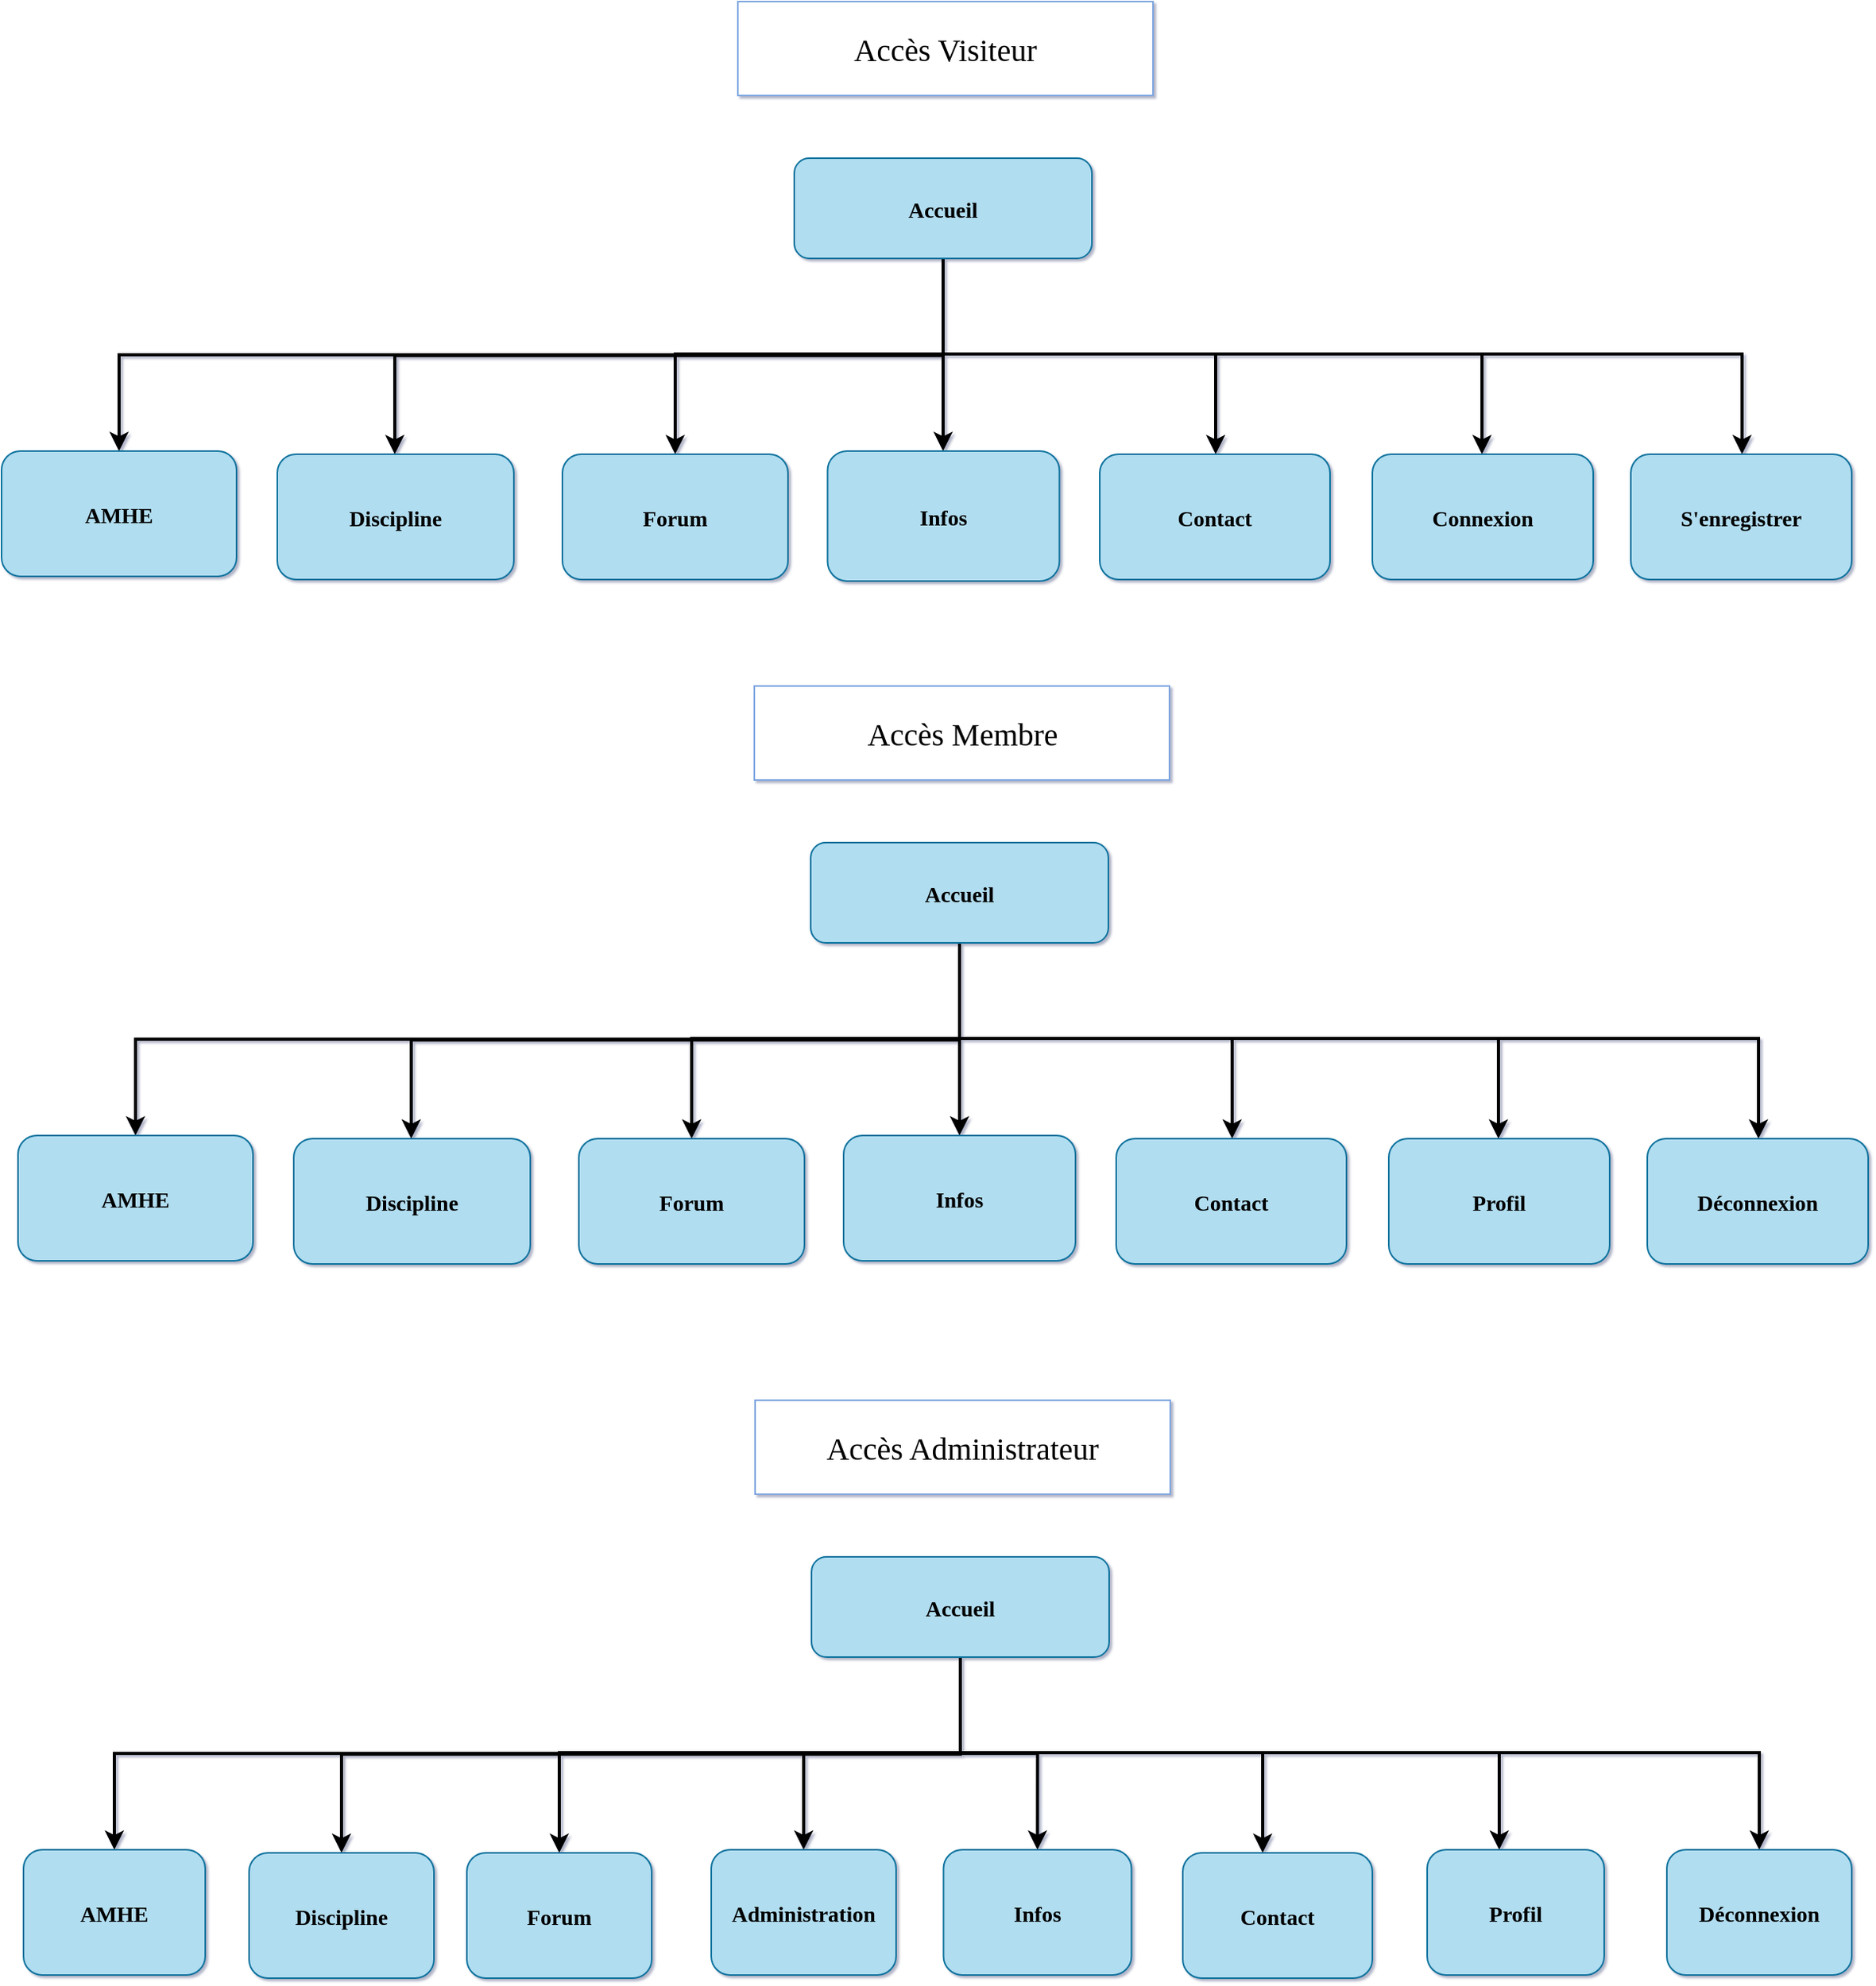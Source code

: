 <mxfile version="13.7.4" type="github">
  <diagram name="Page-1" id="2c0d36ab-eaac-3732-788b-9136903baeff">
    <mxGraphModel dx="1378" dy="751" grid="0" gridSize="10" guides="1" tooltips="1" connect="1" arrows="1" fold="1" page="1" pageScale="1.5" pageWidth="827" pageHeight="1169" background="#ffffff" math="0" shadow="1">
      <root>
        <mxCell id="0" />
        <mxCell id="1" parent="0" />
        <mxCell id="3DmUJjg0_myh0XN7VByz-149" style="edgeStyle=orthogonalEdgeStyle;rounded=0;orthogonalLoop=1;jettySize=auto;html=1;strokeWidth=2;" edge="1" parent="1" source="2" target="10">
          <mxGeometry relative="1" as="geometry">
            <Array as="points">
              <mxPoint x="620" y="261" />
              <mxPoint x="620" y="261" />
            </Array>
          </mxGeometry>
        </mxCell>
        <mxCell id="3DmUJjg0_myh0XN7VByz-158" style="edgeStyle=orthogonalEdgeStyle;rounded=0;sketch=0;jumpStyle=none;orthogonalLoop=1;jettySize=auto;html=1;shadow=0;strokeWidth=2;" edge="1" parent="1" source="2" target="3DmUJjg0_myh0XN7VByz-123">
          <mxGeometry relative="1" as="geometry">
            <Array as="points">
              <mxPoint x="620" y="260" />
              <mxPoint x="449" y="260" />
            </Array>
          </mxGeometry>
        </mxCell>
        <mxCell id="3DmUJjg0_myh0XN7VByz-159" style="edgeStyle=orthogonalEdgeStyle;rounded=0;sketch=0;jumpStyle=none;orthogonalLoop=1;jettySize=auto;html=1;shadow=0;strokeWidth=2;" edge="1" parent="1" source="2" target="12">
          <mxGeometry relative="1" as="geometry">
            <Array as="points">
              <mxPoint x="620" y="261" />
              <mxPoint x="270" y="261" />
            </Array>
          </mxGeometry>
        </mxCell>
        <mxCell id="3DmUJjg0_myh0XN7VByz-160" style="edgeStyle=orthogonalEdgeStyle;rounded=0;sketch=0;jumpStyle=none;orthogonalLoop=1;jettySize=auto;html=1;exitX=0.5;exitY=1;exitDx=0;exitDy=0;shadow=0;strokeWidth=2;" edge="1" parent="1" source="2" target="13">
          <mxGeometry relative="1" as="geometry" />
        </mxCell>
        <mxCell id="3DmUJjg0_myh0XN7VByz-161" style="edgeStyle=orthogonalEdgeStyle;rounded=0;sketch=0;jumpStyle=none;orthogonalLoop=1;jettySize=auto;html=1;shadow=0;strokeWidth=2;" edge="1" parent="1" source="2" target="4">
          <mxGeometry relative="1" as="geometry">
            <Array as="points">
              <mxPoint x="620" y="260" />
              <mxPoint x="794" y="260" />
            </Array>
          </mxGeometry>
        </mxCell>
        <mxCell id="3DmUJjg0_myh0XN7VByz-162" style="edgeStyle=orthogonalEdgeStyle;rounded=0;sketch=0;jumpStyle=none;orthogonalLoop=1;jettySize=auto;html=1;shadow=0;strokeWidth=2;" edge="1" parent="1" source="2" target="3DmUJjg0_myh0XN7VByz-141">
          <mxGeometry relative="1" as="geometry">
            <Array as="points">
              <mxPoint x="620" y="260" />
              <mxPoint x="964" y="260" />
            </Array>
          </mxGeometry>
        </mxCell>
        <mxCell id="3DmUJjg0_myh0XN7VByz-163" style="edgeStyle=orthogonalEdgeStyle;rounded=0;sketch=0;jumpStyle=none;orthogonalLoop=1;jettySize=auto;html=1;shadow=0;strokeWidth=2;" edge="1" parent="1" source="2" target="3DmUJjg0_myh0XN7VByz-142">
          <mxGeometry relative="1" as="geometry">
            <Array as="points">
              <mxPoint x="620" y="260" />
              <mxPoint x="1130" y="260" />
            </Array>
          </mxGeometry>
        </mxCell>
        <mxCell id="2" value="Accueil" style="rounded=1;fillColor=#b1ddf0;strokeColor=#10739e;fontStyle=1;fontFamily=Tahoma;fontSize=14;" parent="1" vertex="1">
          <mxGeometry x="525" y="135" width="190" height="64" as="geometry" />
        </mxCell>
        <mxCell id="4" value="Contact" style="rounded=1;fillColor=#b1ddf0;strokeColor=#10739e;fontStyle=1;fontFamily=Tahoma;fontSize=14" parent="1" vertex="1">
          <mxGeometry x="720" y="324" width="147" height="80" as="geometry" />
        </mxCell>
        <mxCell id="10" value="Infos" style="rounded=1;fillColor=#b1ddf0;strokeColor=#10739e;fontStyle=1;fontFamily=Tahoma;fontSize=14" parent="1" vertex="1">
          <mxGeometry x="546.25" y="322" width="148" height="83" as="geometry" />
        </mxCell>
        <mxCell id="12" value="Discipline" style="rounded=1;fillColor=#b1ddf0;strokeColor=#10739e;fontStyle=1;fontFamily=Tahoma;fontSize=14" parent="1" vertex="1">
          <mxGeometry x="195" y="324" width="151" height="80" as="geometry" />
        </mxCell>
        <mxCell id="13" value="AMHE" style="rounded=1;fillColor=#b1ddf0;strokeColor=#10739e;fontStyle=1;fontFamily=Tahoma;fontSize=14" parent="1" vertex="1">
          <mxGeometry x="19" y="322" width="150" height="80" as="geometry" />
        </mxCell>
        <mxCell id="3DmUJjg0_myh0XN7VByz-123" value="Forum" style="rounded=1;fillColor=#b1ddf0;strokeColor=#10739e;fontStyle=1;fontFamily=Tahoma;fontSize=14" vertex="1" parent="1">
          <mxGeometry x="377" y="324" width="144" height="80" as="geometry" />
        </mxCell>
        <mxCell id="3DmUJjg0_myh0XN7VByz-141" value="Connexion" style="rounded=1;fillColor=#b1ddf0;strokeColor=#10739e;fontStyle=1;fontFamily=Tahoma;fontSize=14" vertex="1" parent="1">
          <mxGeometry x="894" y="324" width="141" height="80" as="geometry" />
        </mxCell>
        <mxCell id="3DmUJjg0_myh0XN7VByz-142" value="S&#39;enregistrer" style="rounded=1;fillColor=#b1ddf0;strokeColor=#10739e;fontStyle=1;fontFamily=Tahoma;fontSize=14" vertex="1" parent="1">
          <mxGeometry x="1059" y="324" width="141" height="80" as="geometry" />
        </mxCell>
        <mxCell id="3DmUJjg0_myh0XN7VByz-164" value="&lt;font style=&quot;font-size: 20px&quot; face=&quot;Comic Sans MS&quot;&gt;Accès Visiteur&lt;/font&gt;" style="rounded=0;whiteSpace=wrap;html=1;strokeColor=#7EA6E0;" vertex="1" parent="1">
          <mxGeometry x="489" y="35" width="265" height="60" as="geometry" />
        </mxCell>
        <mxCell id="3DmUJjg0_myh0XN7VByz-165" style="edgeStyle=orthogonalEdgeStyle;rounded=0;orthogonalLoop=1;jettySize=auto;html=1;strokeWidth=2;" edge="1" parent="1" source="3DmUJjg0_myh0XN7VByz-172" target="3DmUJjg0_myh0XN7VByz-174">
          <mxGeometry relative="1" as="geometry">
            <Array as="points">
              <mxPoint x="630.5" y="698" />
              <mxPoint x="630.5" y="698" />
            </Array>
          </mxGeometry>
        </mxCell>
        <mxCell id="3DmUJjg0_myh0XN7VByz-166" style="edgeStyle=orthogonalEdgeStyle;rounded=0;sketch=0;jumpStyle=none;orthogonalLoop=1;jettySize=auto;html=1;shadow=0;strokeWidth=2;" edge="1" parent="1" source="3DmUJjg0_myh0XN7VByz-172" target="3DmUJjg0_myh0XN7VByz-177">
          <mxGeometry relative="1" as="geometry">
            <Array as="points">
              <mxPoint x="630.5" y="697" />
              <mxPoint x="459.5" y="697" />
            </Array>
          </mxGeometry>
        </mxCell>
        <mxCell id="3DmUJjg0_myh0XN7VByz-167" style="edgeStyle=orthogonalEdgeStyle;rounded=0;sketch=0;jumpStyle=none;orthogonalLoop=1;jettySize=auto;html=1;shadow=0;strokeWidth=2;" edge="1" parent="1" source="3DmUJjg0_myh0XN7VByz-172" target="3DmUJjg0_myh0XN7VByz-175">
          <mxGeometry relative="1" as="geometry">
            <Array as="points">
              <mxPoint x="630.5" y="698" />
              <mxPoint x="280.5" y="698" />
            </Array>
          </mxGeometry>
        </mxCell>
        <mxCell id="3DmUJjg0_myh0XN7VByz-168" style="edgeStyle=orthogonalEdgeStyle;rounded=0;sketch=0;jumpStyle=none;orthogonalLoop=1;jettySize=auto;html=1;exitX=0.5;exitY=1;exitDx=0;exitDy=0;shadow=0;strokeWidth=2;" edge="1" parent="1" source="3DmUJjg0_myh0XN7VByz-172" target="3DmUJjg0_myh0XN7VByz-176">
          <mxGeometry relative="1" as="geometry" />
        </mxCell>
        <mxCell id="3DmUJjg0_myh0XN7VByz-169" style="edgeStyle=orthogonalEdgeStyle;rounded=0;sketch=0;jumpStyle=none;orthogonalLoop=1;jettySize=auto;html=1;shadow=0;strokeWidth=2;" edge="1" parent="1" source="3DmUJjg0_myh0XN7VByz-172" target="3DmUJjg0_myh0XN7VByz-173">
          <mxGeometry relative="1" as="geometry">
            <Array as="points">
              <mxPoint x="630.5" y="697" />
              <mxPoint x="804.5" y="697" />
            </Array>
          </mxGeometry>
        </mxCell>
        <mxCell id="3DmUJjg0_myh0XN7VByz-170" style="edgeStyle=orthogonalEdgeStyle;rounded=0;sketch=0;jumpStyle=none;orthogonalLoop=1;jettySize=auto;html=1;shadow=0;strokeWidth=2;" edge="1" parent="1" source="3DmUJjg0_myh0XN7VByz-172" target="3DmUJjg0_myh0XN7VByz-178">
          <mxGeometry relative="1" as="geometry">
            <Array as="points">
              <mxPoint x="630.5" y="697" />
              <mxPoint x="974.5" y="697" />
            </Array>
          </mxGeometry>
        </mxCell>
        <mxCell id="3DmUJjg0_myh0XN7VByz-171" style="edgeStyle=orthogonalEdgeStyle;rounded=0;sketch=0;jumpStyle=none;orthogonalLoop=1;jettySize=auto;html=1;shadow=0;strokeWidth=2;" edge="1" parent="1" source="3DmUJjg0_myh0XN7VByz-172" target="3DmUJjg0_myh0XN7VByz-179">
          <mxGeometry relative="1" as="geometry">
            <Array as="points">
              <mxPoint x="630.5" y="697" />
              <mxPoint x="1140.5" y="697" />
            </Array>
          </mxGeometry>
        </mxCell>
        <mxCell id="3DmUJjg0_myh0XN7VByz-172" value="Accueil" style="rounded=1;fillColor=#b1ddf0;strokeColor=#10739e;fontStyle=1;fontFamily=Tahoma;fontSize=14;" vertex="1" parent="1">
          <mxGeometry x="535.5" y="572" width="190" height="64" as="geometry" />
        </mxCell>
        <mxCell id="3DmUJjg0_myh0XN7VByz-173" value="Contact" style="rounded=1;fillColor=#b1ddf0;strokeColor=#10739e;fontStyle=1;fontFamily=Tahoma;fontSize=14" vertex="1" parent="1">
          <mxGeometry x="730.5" y="761" width="147" height="80" as="geometry" />
        </mxCell>
        <mxCell id="3DmUJjg0_myh0XN7VByz-174" value="Infos" style="rounded=1;fillColor=#b1ddf0;strokeColor=#10739e;fontStyle=1;fontFamily=Tahoma;fontSize=14" vertex="1" parent="1">
          <mxGeometry x="556.5" y="759" width="148" height="80" as="geometry" />
        </mxCell>
        <mxCell id="3DmUJjg0_myh0XN7VByz-175" value="Discipline" style="rounded=1;fillColor=#b1ddf0;strokeColor=#10739e;fontStyle=1;fontFamily=Tahoma;fontSize=14" vertex="1" parent="1">
          <mxGeometry x="205.5" y="761" width="151" height="80" as="geometry" />
        </mxCell>
        <mxCell id="3DmUJjg0_myh0XN7VByz-176" value="AMHE" style="rounded=1;fillColor=#b1ddf0;strokeColor=#10739e;fontStyle=1;fontFamily=Tahoma;fontSize=14" vertex="1" parent="1">
          <mxGeometry x="29.5" y="759" width="150" height="80" as="geometry" />
        </mxCell>
        <mxCell id="3DmUJjg0_myh0XN7VByz-177" value="Forum" style="rounded=1;fillColor=#b1ddf0;strokeColor=#10739e;fontStyle=1;fontFamily=Tahoma;fontSize=14" vertex="1" parent="1">
          <mxGeometry x="387.5" y="761" width="144" height="80" as="geometry" />
        </mxCell>
        <mxCell id="3DmUJjg0_myh0XN7VByz-178" value="Profil" style="rounded=1;fillColor=#b1ddf0;strokeColor=#10739e;fontStyle=1;fontFamily=Tahoma;fontSize=14" vertex="1" parent="1">
          <mxGeometry x="904.5" y="761" width="141" height="80" as="geometry" />
        </mxCell>
        <mxCell id="3DmUJjg0_myh0XN7VByz-179" value="Déconnexion" style="rounded=1;fillColor=#b1ddf0;strokeColor=#10739e;fontStyle=1;fontFamily=Tahoma;fontSize=14" vertex="1" parent="1">
          <mxGeometry x="1069.5" y="761" width="141" height="80" as="geometry" />
        </mxCell>
        <mxCell id="3DmUJjg0_myh0XN7VByz-180" value="&lt;font style=&quot;font-size: 20px&quot; face=&quot;Comic Sans MS&quot;&gt;Accès Membre&lt;/font&gt;" style="rounded=0;whiteSpace=wrap;html=1;strokeColor=#7EA6E0;" vertex="1" parent="1">
          <mxGeometry x="499.5" y="472" width="265" height="60" as="geometry" />
        </mxCell>
        <mxCell id="3DmUJjg0_myh0XN7VByz-183" style="edgeStyle=orthogonalEdgeStyle;rounded=0;sketch=0;jumpStyle=none;orthogonalLoop=1;jettySize=auto;html=1;shadow=0;strokeWidth=2;" edge="1" parent="1" source="3DmUJjg0_myh0XN7VByz-189" target="3DmUJjg0_myh0XN7VByz-194">
          <mxGeometry relative="1" as="geometry">
            <Array as="points">
              <mxPoint x="631" y="1153" />
              <mxPoint x="375" y="1153" />
            </Array>
          </mxGeometry>
        </mxCell>
        <mxCell id="3DmUJjg0_myh0XN7VByz-184" style="edgeStyle=orthogonalEdgeStyle;rounded=0;sketch=0;jumpStyle=none;orthogonalLoop=1;jettySize=auto;html=1;shadow=0;strokeWidth=2;" edge="1" parent="1" source="3DmUJjg0_myh0XN7VByz-189" target="3DmUJjg0_myh0XN7VByz-192">
          <mxGeometry relative="1" as="geometry">
            <Array as="points">
              <mxPoint x="631" y="1154" />
              <mxPoint x="236" y="1154" />
            </Array>
          </mxGeometry>
        </mxCell>
        <mxCell id="3DmUJjg0_myh0XN7VByz-185" style="edgeStyle=orthogonalEdgeStyle;rounded=0;sketch=0;jumpStyle=none;orthogonalLoop=1;jettySize=auto;html=1;exitX=0.5;exitY=1;exitDx=0;exitDy=0;shadow=0;strokeWidth=2;" edge="1" parent="1" source="3DmUJjg0_myh0XN7VByz-189" target="3DmUJjg0_myh0XN7VByz-193">
          <mxGeometry relative="1" as="geometry" />
        </mxCell>
        <mxCell id="3DmUJjg0_myh0XN7VByz-186" style="edgeStyle=orthogonalEdgeStyle;rounded=0;sketch=0;jumpStyle=none;orthogonalLoop=1;jettySize=auto;html=1;shadow=0;strokeWidth=2;" edge="1" parent="1" source="3DmUJjg0_myh0XN7VByz-189" target="3DmUJjg0_myh0XN7VByz-190">
          <mxGeometry relative="1" as="geometry">
            <Array as="points">
              <mxPoint x="631" y="1153" />
              <mxPoint x="824" y="1153" />
            </Array>
          </mxGeometry>
        </mxCell>
        <mxCell id="3DmUJjg0_myh0XN7VByz-187" style="edgeStyle=orthogonalEdgeStyle;rounded=0;sketch=0;jumpStyle=none;orthogonalLoop=1;jettySize=auto;html=1;shadow=0;strokeWidth=2;" edge="1" parent="1" source="3DmUJjg0_myh0XN7VByz-189" target="3DmUJjg0_myh0XN7VByz-195">
          <mxGeometry relative="1" as="geometry">
            <Array as="points">
              <mxPoint x="631" y="1153" />
              <mxPoint x="975" y="1153" />
            </Array>
          </mxGeometry>
        </mxCell>
        <mxCell id="3DmUJjg0_myh0XN7VByz-188" style="edgeStyle=orthogonalEdgeStyle;rounded=0;sketch=0;jumpStyle=none;orthogonalLoop=1;jettySize=auto;html=1;shadow=0;strokeWidth=2;" edge="1" parent="1" source="3DmUJjg0_myh0XN7VByz-189" target="3DmUJjg0_myh0XN7VByz-196">
          <mxGeometry relative="1" as="geometry">
            <Array as="points">
              <mxPoint x="631" y="1153" />
              <mxPoint x="1141" y="1153" />
            </Array>
          </mxGeometry>
        </mxCell>
        <mxCell id="3DmUJjg0_myh0XN7VByz-200" style="edgeStyle=orthogonalEdgeStyle;rounded=0;sketch=0;jumpStyle=none;orthogonalLoop=1;jettySize=auto;html=1;shadow=0;strokeWidth=2;" edge="1" parent="1" source="3DmUJjg0_myh0XN7VByz-189" target="3DmUJjg0_myh0XN7VByz-199">
          <mxGeometry relative="1" as="geometry" />
        </mxCell>
        <mxCell id="3DmUJjg0_myh0XN7VByz-201" style="edgeStyle=orthogonalEdgeStyle;rounded=0;sketch=0;jumpStyle=none;orthogonalLoop=1;jettySize=auto;html=1;entryX=0.5;entryY=0;entryDx=0;entryDy=0;shadow=0;strokeWidth=2;" edge="1" parent="1" source="3DmUJjg0_myh0XN7VByz-189" target="3DmUJjg0_myh0XN7VByz-191">
          <mxGeometry relative="1" as="geometry" />
        </mxCell>
        <mxCell id="3DmUJjg0_myh0XN7VByz-189" value="Accueil" style="rounded=1;fillColor=#b1ddf0;strokeColor=#10739e;fontStyle=1;fontFamily=Tahoma;fontSize=14;" vertex="1" parent="1">
          <mxGeometry x="536" y="1028" width="190" height="64" as="geometry" />
        </mxCell>
        <mxCell id="3DmUJjg0_myh0XN7VByz-190" value="Contact" style="rounded=1;fillColor=#b1ddf0;strokeColor=#10739e;fontStyle=1;fontFamily=Tahoma;fontSize=14" vertex="1" parent="1">
          <mxGeometry x="773" y="1217" width="121" height="80" as="geometry" />
        </mxCell>
        <mxCell id="3DmUJjg0_myh0XN7VByz-191" value="Infos" style="rounded=1;fillColor=#b1ddf0;strokeColor=#10739e;fontStyle=1;fontFamily=Tahoma;fontSize=14" vertex="1" parent="1">
          <mxGeometry x="620.25" y="1215" width="120" height="80" as="geometry" />
        </mxCell>
        <mxCell id="3DmUJjg0_myh0XN7VByz-192" value="Discipline" style="rounded=1;fillColor=#b1ddf0;strokeColor=#10739e;fontStyle=1;fontFamily=Tahoma;fontSize=14" vertex="1" parent="1">
          <mxGeometry x="177" y="1217" width="118" height="80" as="geometry" />
        </mxCell>
        <mxCell id="3DmUJjg0_myh0XN7VByz-193" value="AMHE" style="rounded=1;fillColor=#b1ddf0;strokeColor=#10739e;fontStyle=1;fontFamily=Tahoma;fontSize=14" vertex="1" parent="1">
          <mxGeometry x="33" y="1215" width="116" height="80" as="geometry" />
        </mxCell>
        <mxCell id="3DmUJjg0_myh0XN7VByz-194" value="Forum" style="rounded=1;fillColor=#b1ddf0;strokeColor=#10739e;fontStyle=1;fontFamily=Tahoma;fontSize=14" vertex="1" parent="1">
          <mxGeometry x="316" y="1217" width="118" height="80" as="geometry" />
        </mxCell>
        <mxCell id="3DmUJjg0_myh0XN7VByz-195" value="Profil" style="rounded=1;fillColor=#b1ddf0;strokeColor=#10739e;fontStyle=1;fontFamily=Tahoma;fontSize=14" vertex="1" parent="1">
          <mxGeometry x="929" y="1215" width="113" height="80" as="geometry" />
        </mxCell>
        <mxCell id="3DmUJjg0_myh0XN7VByz-196" value="Déconnexion" style="rounded=1;fillColor=#b1ddf0;strokeColor=#10739e;fontStyle=1;fontFamily=Tahoma;fontSize=14" vertex="1" parent="1">
          <mxGeometry x="1082" y="1215" width="118" height="80" as="geometry" />
        </mxCell>
        <mxCell id="3DmUJjg0_myh0XN7VByz-197" value="&lt;font style=&quot;font-size: 20px&quot; face=&quot;Comic Sans MS&quot;&gt;Accès Administrateur&lt;/font&gt;" style="rounded=0;whiteSpace=wrap;html=1;strokeColor=#7EA6E0;" vertex="1" parent="1">
          <mxGeometry x="500" y="928" width="265" height="60" as="geometry" />
        </mxCell>
        <mxCell id="3DmUJjg0_myh0XN7VByz-199" value="Administration" style="rounded=1;fillColor=#b1ddf0;strokeColor=#10739e;fontStyle=1;fontFamily=Tahoma;fontSize=14" vertex="1" parent="1">
          <mxGeometry x="472" y="1215" width="118" height="80" as="geometry" />
        </mxCell>
      </root>
    </mxGraphModel>
  </diagram>
</mxfile>

